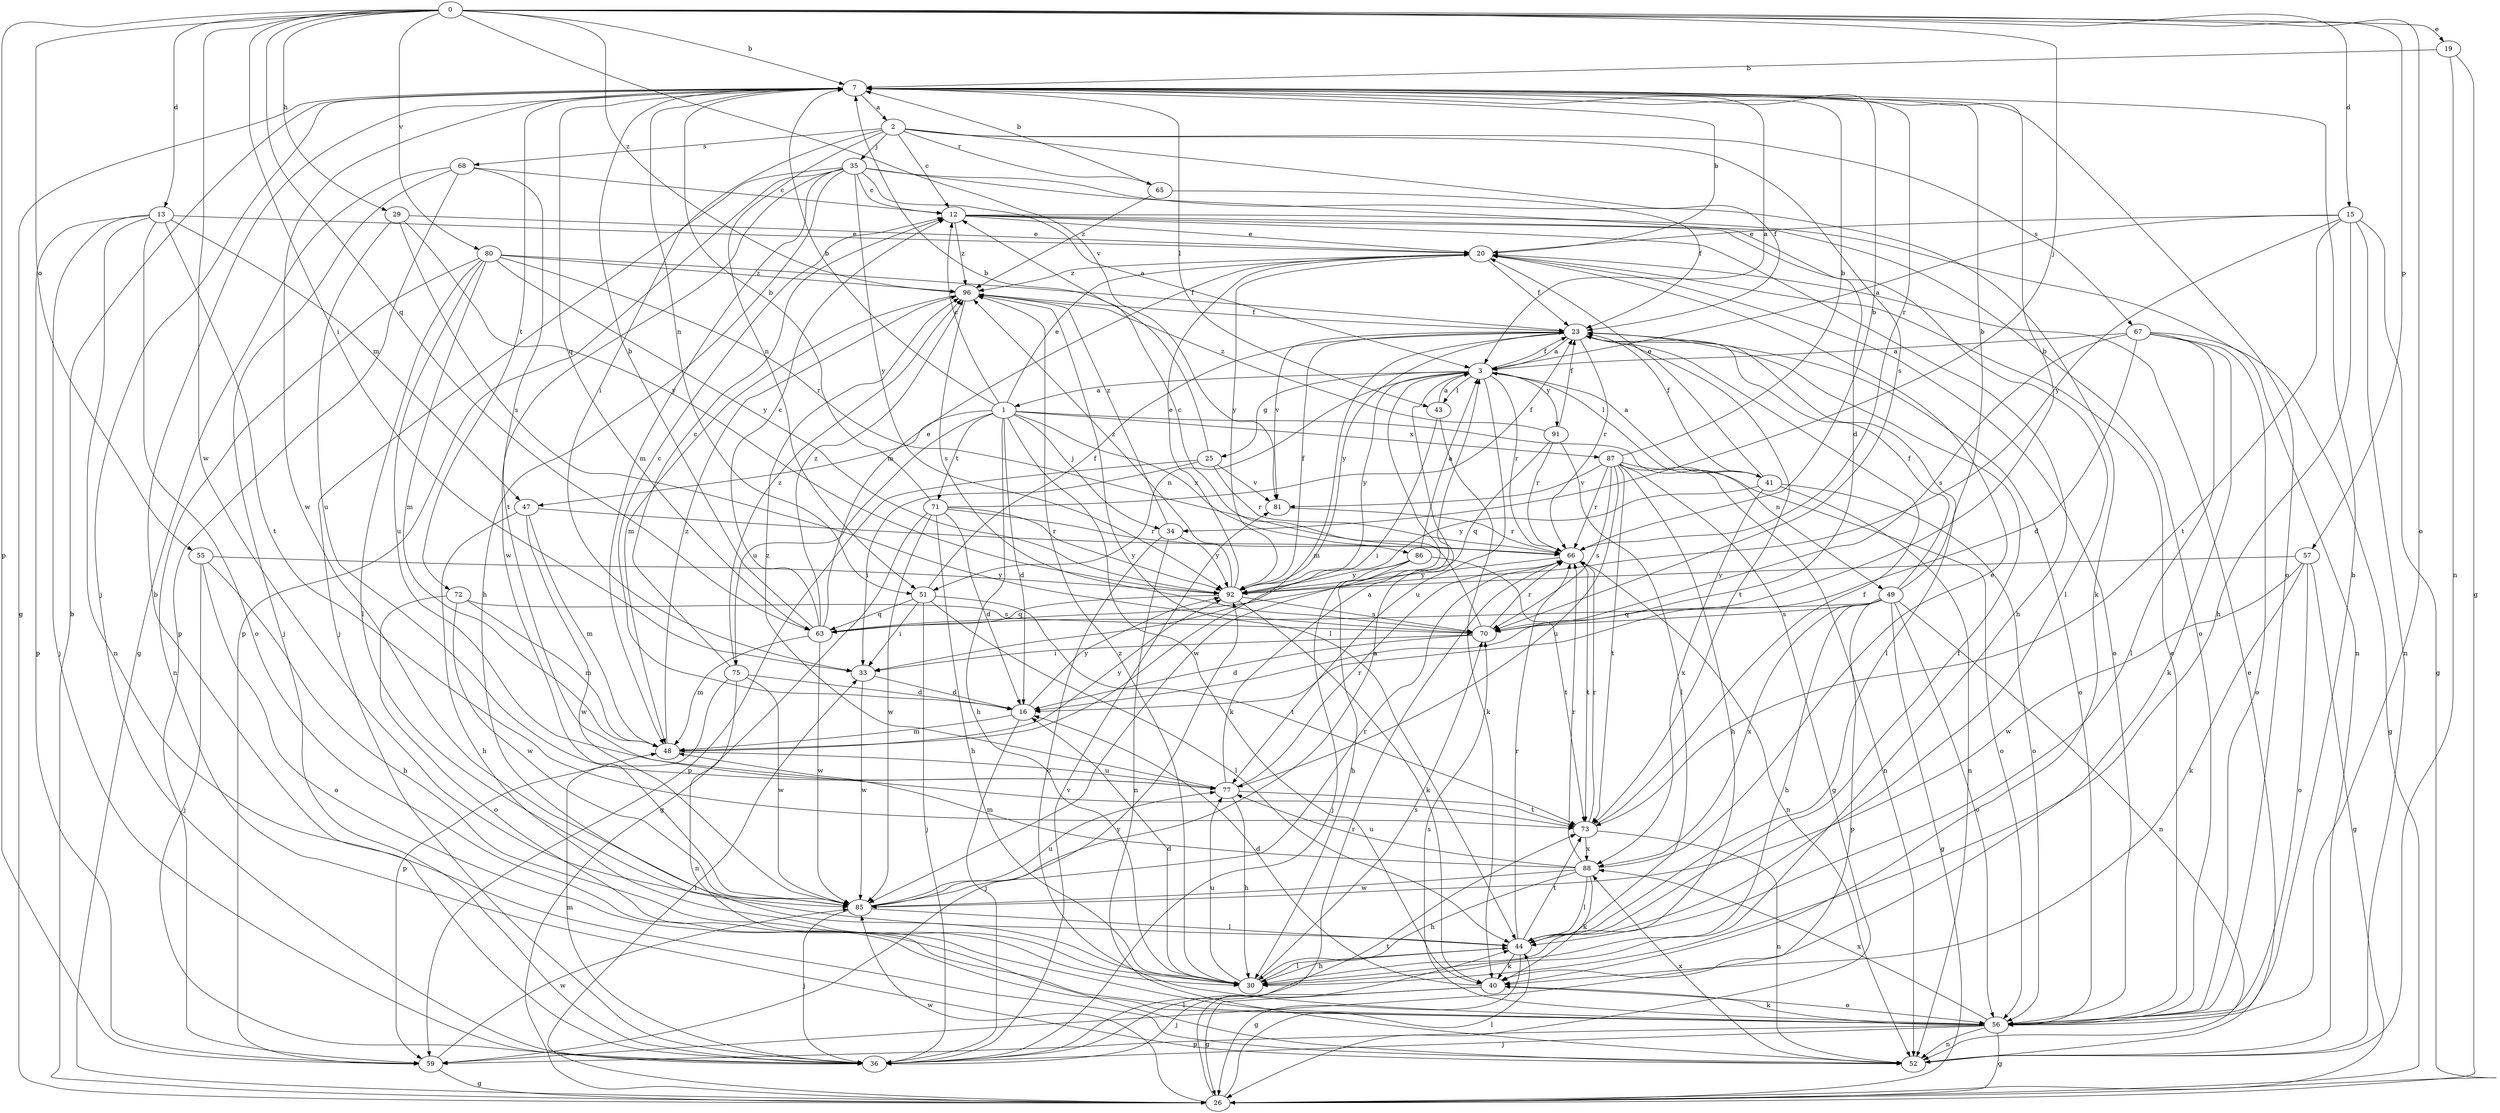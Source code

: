 strict digraph  {
0;
1;
2;
3;
7;
12;
13;
15;
16;
19;
20;
23;
25;
26;
29;
30;
33;
34;
35;
36;
40;
41;
43;
44;
47;
48;
49;
51;
52;
55;
56;
57;
59;
63;
65;
66;
67;
68;
70;
71;
72;
73;
75;
77;
80;
81;
85;
86;
87;
88;
91;
92;
96;
0 -> 7  [label=b];
0 -> 13  [label=d];
0 -> 15  [label=d];
0 -> 19  [label=e];
0 -> 29  [label=h];
0 -> 33  [label=i];
0 -> 34  [label=j];
0 -> 55  [label=o];
0 -> 56  [label=o];
0 -> 57  [label=p];
0 -> 59  [label=p];
0 -> 63  [label=q];
0 -> 80  [label=v];
0 -> 81  [label=v];
0 -> 85  [label=w];
0 -> 96  [label=z];
1 -> 7  [label=b];
1 -> 12  [label=c];
1 -> 16  [label=d];
1 -> 20  [label=e];
1 -> 30  [label=h];
1 -> 34  [label=j];
1 -> 40  [label=k];
1 -> 47  [label=m];
1 -> 49  [label=n];
1 -> 71  [label=t];
1 -> 75  [label=u];
1 -> 86  [label=x];
1 -> 87  [label=x];
2 -> 12  [label=c];
2 -> 23  [label=f];
2 -> 33  [label=i];
2 -> 35  [label=j];
2 -> 51  [label=n];
2 -> 65  [label=r];
2 -> 67  [label=s];
2 -> 68  [label=s];
2 -> 70  [label=s];
3 -> 1  [label=a];
3 -> 23  [label=f];
3 -> 25  [label=g];
3 -> 41  [label=l];
3 -> 43  [label=l];
3 -> 51  [label=n];
3 -> 66  [label=r];
3 -> 77  [label=u];
3 -> 85  [label=w];
3 -> 91  [label=y];
3 -> 92  [label=y];
7 -> 2  [label=a];
7 -> 3  [label=a];
7 -> 26  [label=g];
7 -> 36  [label=j];
7 -> 43  [label=l];
7 -> 51  [label=n];
7 -> 56  [label=o];
7 -> 63  [label=q];
7 -> 66  [label=r];
7 -> 72  [label=t];
7 -> 85  [label=w];
12 -> 20  [label=e];
12 -> 30  [label=h];
12 -> 44  [label=l];
12 -> 52  [label=n];
12 -> 56  [label=o];
12 -> 96  [label=z];
13 -> 20  [label=e];
13 -> 36  [label=j];
13 -> 47  [label=m];
13 -> 52  [label=n];
13 -> 56  [label=o];
13 -> 59  [label=p];
13 -> 73  [label=t];
15 -> 3  [label=a];
15 -> 20  [label=e];
15 -> 26  [label=g];
15 -> 30  [label=h];
15 -> 52  [label=n];
15 -> 73  [label=t];
15 -> 92  [label=y];
16 -> 12  [label=c];
16 -> 36  [label=j];
16 -> 48  [label=m];
16 -> 92  [label=y];
19 -> 7  [label=b];
19 -> 26  [label=g];
19 -> 52  [label=n];
20 -> 7  [label=b];
20 -> 23  [label=f];
20 -> 56  [label=o];
20 -> 92  [label=y];
20 -> 96  [label=z];
23 -> 3  [label=a];
23 -> 44  [label=l];
23 -> 48  [label=m];
23 -> 56  [label=o];
23 -> 66  [label=r];
23 -> 73  [label=t];
23 -> 81  [label=v];
23 -> 92  [label=y];
25 -> 7  [label=b];
25 -> 33  [label=i];
25 -> 59  [label=p];
25 -> 66  [label=r];
25 -> 81  [label=v];
26 -> 7  [label=b];
26 -> 33  [label=i];
26 -> 44  [label=l];
26 -> 66  [label=r];
26 -> 85  [label=w];
29 -> 20  [label=e];
29 -> 70  [label=s];
29 -> 77  [label=u];
29 -> 92  [label=y];
30 -> 16  [label=d];
30 -> 44  [label=l];
30 -> 70  [label=s];
30 -> 77  [label=u];
30 -> 96  [label=z];
33 -> 16  [label=d];
33 -> 85  [label=w];
34 -> 52  [label=n];
34 -> 56  [label=o];
34 -> 92  [label=y];
34 -> 96  [label=z];
35 -> 3  [label=a];
35 -> 12  [label=c];
35 -> 16  [label=d];
35 -> 30  [label=h];
35 -> 36  [label=j];
35 -> 40  [label=k];
35 -> 48  [label=m];
35 -> 59  [label=p];
35 -> 85  [label=w];
35 -> 92  [label=y];
36 -> 7  [label=b];
36 -> 44  [label=l];
36 -> 48  [label=m];
36 -> 73  [label=t];
36 -> 81  [label=v];
40 -> 16  [label=d];
40 -> 26  [label=g];
40 -> 36  [label=j];
40 -> 56  [label=o];
41 -> 3  [label=a];
41 -> 20  [label=e];
41 -> 23  [label=f];
41 -> 52  [label=n];
41 -> 56  [label=o];
41 -> 88  [label=x];
41 -> 92  [label=y];
43 -> 3  [label=a];
43 -> 33  [label=i];
43 -> 40  [label=k];
44 -> 23  [label=f];
44 -> 26  [label=g];
44 -> 30  [label=h];
44 -> 40  [label=k];
44 -> 66  [label=r];
44 -> 73  [label=t];
47 -> 30  [label=h];
47 -> 48  [label=m];
47 -> 66  [label=r];
47 -> 85  [label=w];
48 -> 77  [label=u];
48 -> 92  [label=y];
48 -> 96  [label=z];
49 -> 7  [label=b];
49 -> 23  [label=f];
49 -> 26  [label=g];
49 -> 30  [label=h];
49 -> 52  [label=n];
49 -> 56  [label=o];
49 -> 59  [label=p];
49 -> 63  [label=q];
49 -> 70  [label=s];
49 -> 88  [label=x];
51 -> 23  [label=f];
51 -> 33  [label=i];
51 -> 36  [label=j];
51 -> 44  [label=l];
51 -> 63  [label=q];
51 -> 73  [label=t];
52 -> 20  [label=e];
52 -> 88  [label=x];
55 -> 30  [label=h];
55 -> 36  [label=j];
55 -> 56  [label=o];
55 -> 92  [label=y];
56 -> 7  [label=b];
56 -> 20  [label=e];
56 -> 26  [label=g];
56 -> 36  [label=j];
56 -> 40  [label=k];
56 -> 52  [label=n];
56 -> 59  [label=p];
56 -> 70  [label=s];
56 -> 88  [label=x];
57 -> 26  [label=g];
57 -> 40  [label=k];
57 -> 56  [label=o];
57 -> 85  [label=w];
57 -> 92  [label=y];
59 -> 26  [label=g];
59 -> 85  [label=w];
59 -> 92  [label=y];
63 -> 7  [label=b];
63 -> 12  [label=c];
63 -> 20  [label=e];
63 -> 48  [label=m];
63 -> 85  [label=w];
63 -> 96  [label=z];
65 -> 7  [label=b];
65 -> 23  [label=f];
65 -> 96  [label=z];
66 -> 7  [label=b];
66 -> 52  [label=n];
66 -> 73  [label=t];
66 -> 92  [label=y];
67 -> 3  [label=a];
67 -> 16  [label=d];
67 -> 26  [label=g];
67 -> 40  [label=k];
67 -> 44  [label=l];
67 -> 56  [label=o];
67 -> 70  [label=s];
68 -> 12  [label=c];
68 -> 26  [label=g];
68 -> 36  [label=j];
68 -> 59  [label=p];
68 -> 73  [label=t];
70 -> 7  [label=b];
70 -> 12  [label=c];
70 -> 16  [label=d];
70 -> 33  [label=i];
70 -> 66  [label=r];
71 -> 7  [label=b];
71 -> 16  [label=d];
71 -> 23  [label=f];
71 -> 26  [label=g];
71 -> 30  [label=h];
71 -> 66  [label=r];
71 -> 85  [label=w];
71 -> 92  [label=y];
72 -> 48  [label=m];
72 -> 56  [label=o];
72 -> 70  [label=s];
72 -> 85  [label=w];
73 -> 23  [label=f];
73 -> 52  [label=n];
73 -> 66  [label=r];
73 -> 88  [label=x];
75 -> 12  [label=c];
75 -> 16  [label=d];
75 -> 52  [label=n];
75 -> 59  [label=p];
75 -> 85  [label=w];
75 -> 96  [label=z];
77 -> 3  [label=a];
77 -> 30  [label=h];
77 -> 66  [label=r];
77 -> 73  [label=t];
77 -> 96  [label=z];
80 -> 23  [label=f];
80 -> 44  [label=l];
80 -> 48  [label=m];
80 -> 52  [label=n];
80 -> 66  [label=r];
80 -> 77  [label=u];
80 -> 92  [label=y];
80 -> 96  [label=z];
81 -> 66  [label=r];
85 -> 3  [label=a];
85 -> 36  [label=j];
85 -> 44  [label=l];
85 -> 66  [label=r];
85 -> 77  [label=u];
86 -> 3  [label=a];
86 -> 30  [label=h];
86 -> 36  [label=j];
86 -> 73  [label=t];
86 -> 92  [label=y];
87 -> 7  [label=b];
87 -> 26  [label=g];
87 -> 30  [label=h];
87 -> 52  [label=n];
87 -> 56  [label=o];
87 -> 66  [label=r];
87 -> 70  [label=s];
87 -> 73  [label=t];
87 -> 77  [label=u];
87 -> 81  [label=v];
88 -> 20  [label=e];
88 -> 30  [label=h];
88 -> 40  [label=k];
88 -> 44  [label=l];
88 -> 48  [label=m];
88 -> 66  [label=r];
88 -> 77  [label=u];
88 -> 85  [label=w];
91 -> 23  [label=f];
91 -> 44  [label=l];
91 -> 63  [label=q];
91 -> 66  [label=r];
91 -> 96  [label=z];
92 -> 20  [label=e];
92 -> 23  [label=f];
92 -> 40  [label=k];
92 -> 63  [label=q];
92 -> 70  [label=s];
92 -> 96  [label=z];
96 -> 23  [label=f];
96 -> 44  [label=l];
96 -> 48  [label=m];
96 -> 70  [label=s];
}
